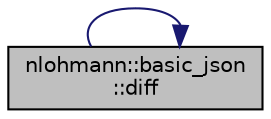 digraph "nlohmann::basic_json::diff"
{
 // LATEX_PDF_SIZE
  edge [fontname="Helvetica",fontsize="10",labelfontname="Helvetica",labelfontsize="10"];
  node [fontname="Helvetica",fontsize="10",shape=record];
  rankdir="RL";
  Node1 [label="nlohmann::basic_json\l::diff",height=0.2,width=0.4,color="black", fillcolor="grey75", style="filled", fontcolor="black",tooltip="creates a diff as a JSON patch"];
  Node1 -> Node1 [dir="back",color="midnightblue",fontsize="10",style="solid",fontname="Helvetica"];
}
